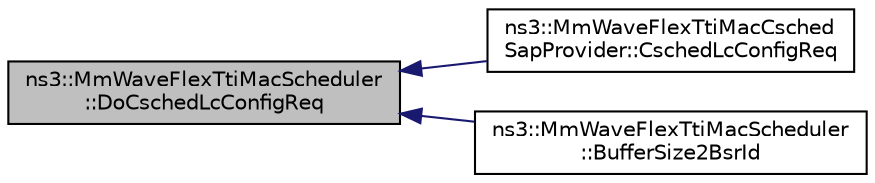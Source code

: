 digraph "ns3::MmWaveFlexTtiMacScheduler::DoCschedLcConfigReq"
{
  edge [fontname="Helvetica",fontsize="10",labelfontname="Helvetica",labelfontsize="10"];
  node [fontname="Helvetica",fontsize="10",shape=record];
  rankdir="LR";
  Node1 [label="ns3::MmWaveFlexTtiMacScheduler\l::DoCschedLcConfigReq",height=0.2,width=0.4,color="black", fillcolor="grey75", style="filled", fontcolor="black"];
  Node1 -> Node2 [dir="back",color="midnightblue",fontsize="10",style="solid"];
  Node2 [label="ns3::MmWaveFlexTtiMacCsched\lSapProvider::CschedLcConfigReq",height=0.2,width=0.4,color="black", fillcolor="white", style="filled",URL="$d4/d27/classns3_1_1MmWaveFlexTtiMacCschedSapProvider.html#afa293eaab4a6294db0215bb7f3cf61f9"];
  Node1 -> Node3 [dir="back",color="midnightblue",fontsize="10",style="solid"];
  Node3 [label="ns3::MmWaveFlexTtiMacScheduler\l::BufferSize2BsrId",height=0.2,width=0.4,color="black", fillcolor="white", style="filled",URL="$d0/deb/classns3_1_1MmWaveFlexTtiMacScheduler.html#ab79185896cecec99171bf5bf48793a83"];
}

